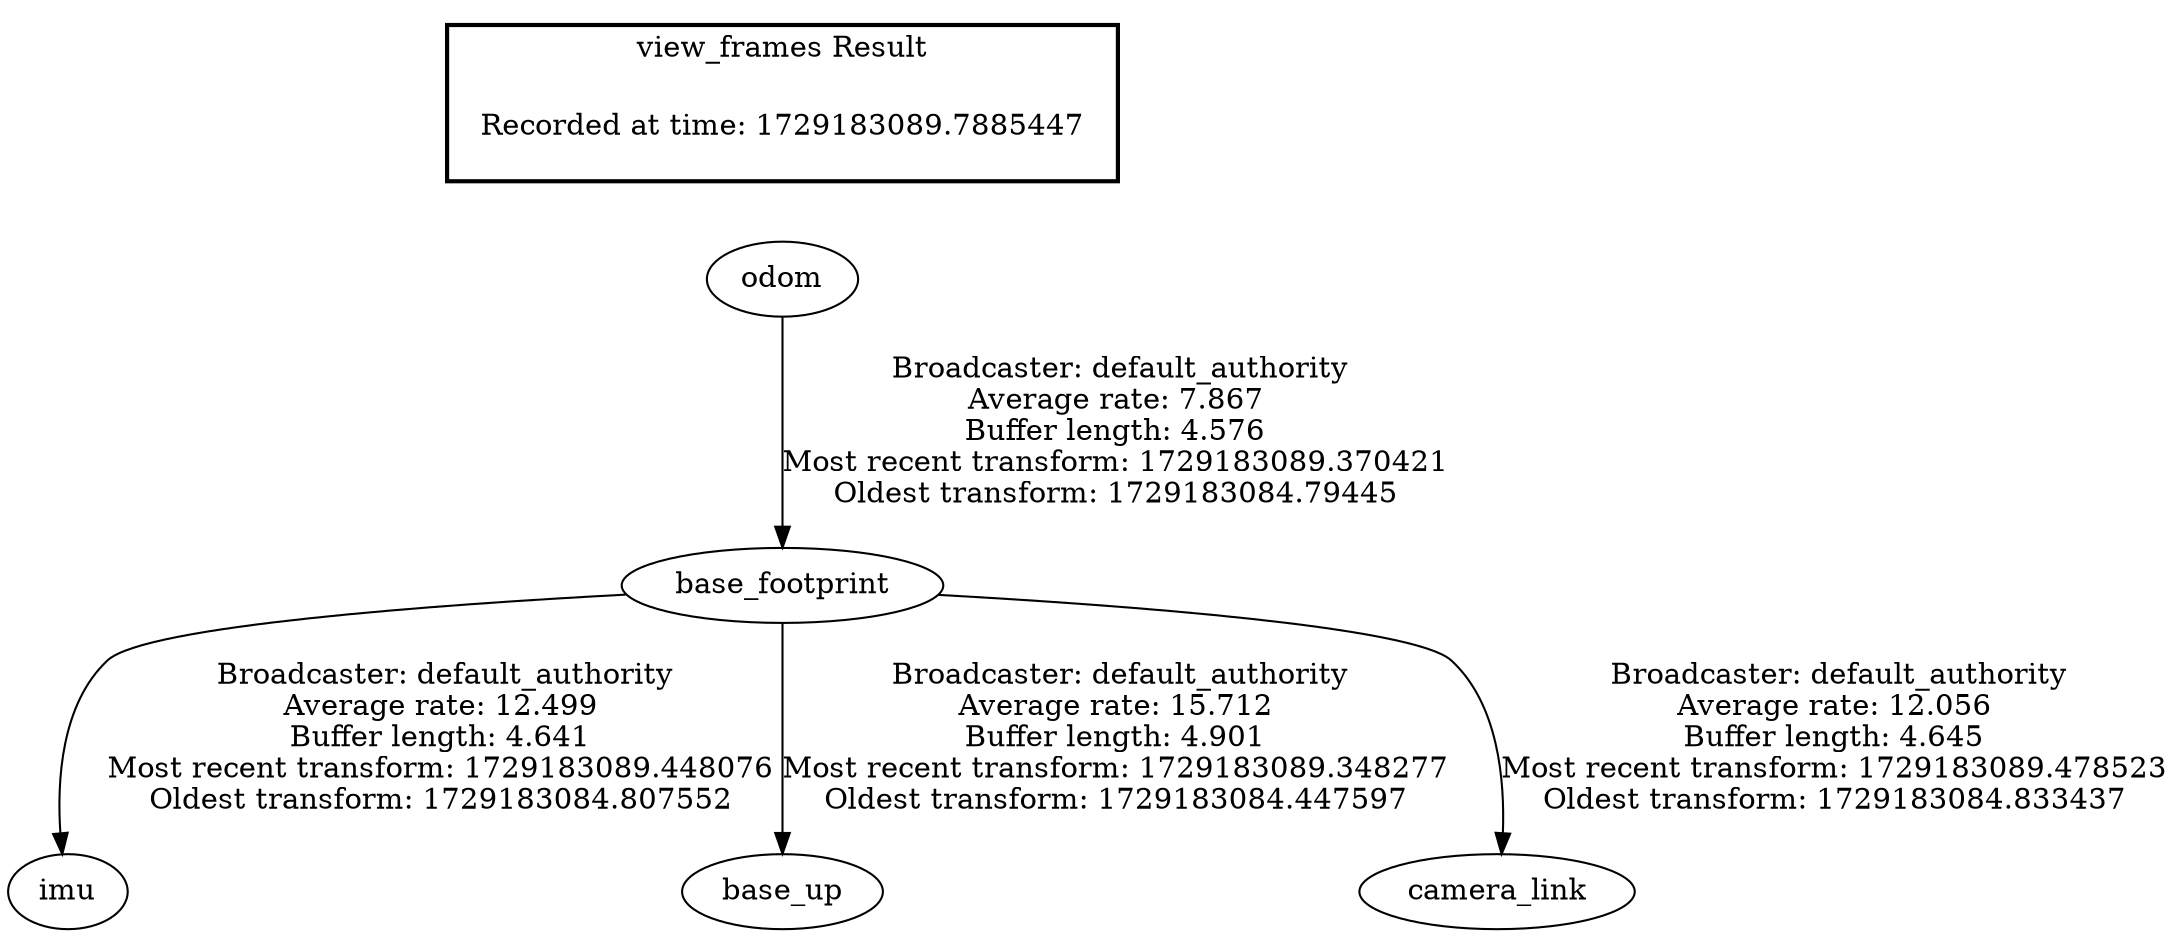 digraph G {
"base_footprint" -> "imu"[label=" Broadcaster: default_authority\nAverage rate: 12.499\nBuffer length: 4.641\nMost recent transform: 1729183089.448076\nOldest transform: 1729183084.807552\n"];
"odom" -> "base_footprint"[label=" Broadcaster: default_authority\nAverage rate: 7.867\nBuffer length: 4.576\nMost recent transform: 1729183089.370421\nOldest transform: 1729183084.79445\n"];
"base_footprint" -> "base_up"[label=" Broadcaster: default_authority\nAverage rate: 15.712\nBuffer length: 4.901\nMost recent transform: 1729183089.348277\nOldest transform: 1729183084.447597\n"];
"base_footprint" -> "camera_link"[label=" Broadcaster: default_authority\nAverage rate: 12.056\nBuffer length: 4.645\nMost recent transform: 1729183089.478523\nOldest transform: 1729183084.833437\n"];
edge [style=invis];
 subgraph cluster_legend { style=bold; color=black; label ="view_frames Result";
"Recorded at time: 1729183089.7885447"[ shape=plaintext ] ;
}->"odom";
}